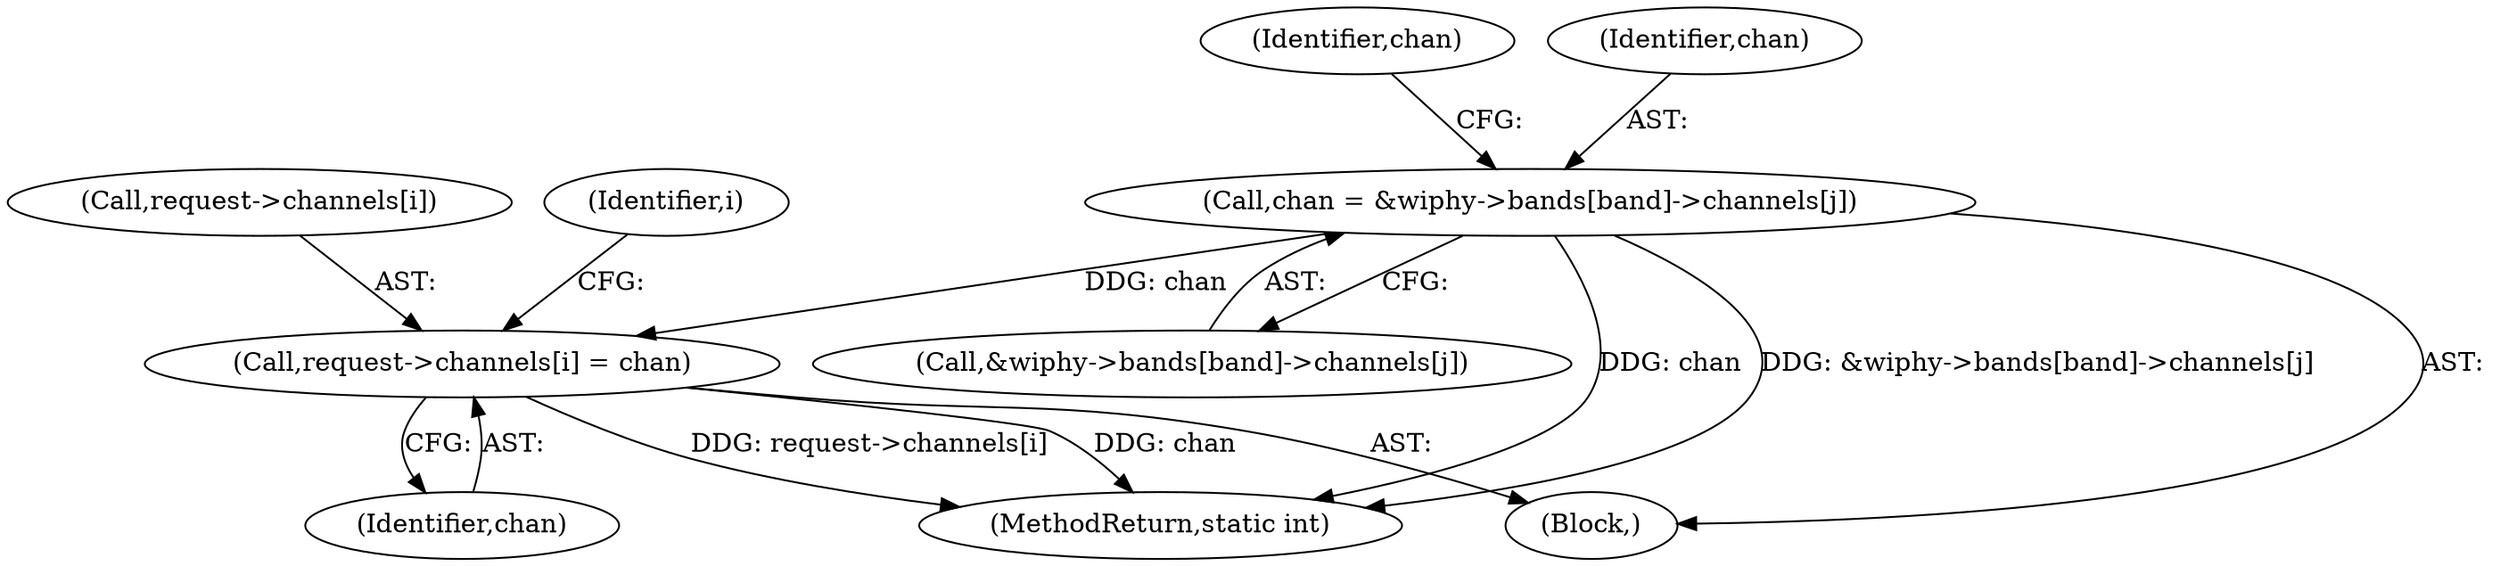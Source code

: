 digraph "0_linux_208c72f4fe44fe09577e7975ba0e7fa0278f3d03@array" {
"1000460" [label="(Call,chan = &wiphy->bands[band]->channels[j])"];
"1000479" [label="(Call,request->channels[i] = chan)"];
"1000460" [label="(Call,chan = &wiphy->bands[band]->channels[j])"];
"1000485" [label="(Identifier,chan)"];
"1000458" [label="(Block,)"];
"1000479" [label="(Call,request->channels[i] = chan)"];
"1000475" [label="(Identifier,chan)"];
"1000461" [label="(Identifier,chan)"];
"1000632" [label="(MethodReturn,static int)"];
"1000480" [label="(Call,request->channels[i])"];
"1000462" [label="(Call,&wiphy->bands[band]->channels[j])"];
"1000487" [label="(Identifier,i)"];
"1000460" -> "1000458"  [label="AST: "];
"1000460" -> "1000462"  [label="CFG: "];
"1000461" -> "1000460"  [label="AST: "];
"1000462" -> "1000460"  [label="AST: "];
"1000475" -> "1000460"  [label="CFG: "];
"1000460" -> "1000632"  [label="DDG: chan"];
"1000460" -> "1000632"  [label="DDG: &wiphy->bands[band]->channels[j]"];
"1000460" -> "1000479"  [label="DDG: chan"];
"1000479" -> "1000458"  [label="AST: "];
"1000479" -> "1000485"  [label="CFG: "];
"1000480" -> "1000479"  [label="AST: "];
"1000485" -> "1000479"  [label="AST: "];
"1000487" -> "1000479"  [label="CFG: "];
"1000479" -> "1000632"  [label="DDG: request->channels[i]"];
"1000479" -> "1000632"  [label="DDG: chan"];
}
